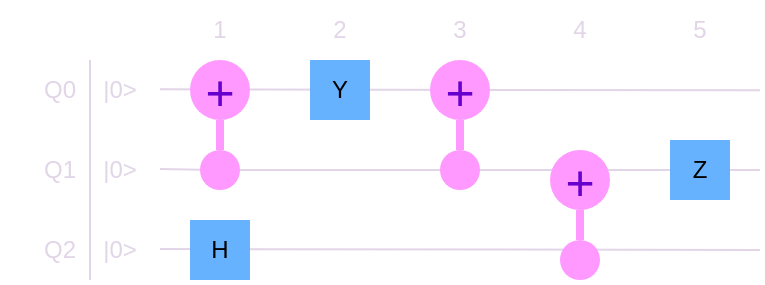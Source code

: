 <mxfile version="21.3.7" type="github">
  <diagram name="第 1 页" id="Vmxaj13QE8DyC58QNTcc">
    <mxGraphModel dx="545" dy="386" grid="1" gridSize="10" guides="1" tooltips="1" connect="1" arrows="1" fold="1" page="1" pageScale="1" pageWidth="827" pageHeight="1169" math="0" shadow="0">
      <root>
        <mxCell id="0" />
        <mxCell id="1" parent="0" />
        <mxCell id="TxSVMWOEbWzB03LnQjsV-37" value="" style="endArrow=none;html=1;rounded=0;exitX=1;exitY=0.5;exitDx=0;exitDy=0;strokeColor=#E1D5E7;fontColor=#808080;" edge="1" parent="1">
          <mxGeometry width="50" height="50" relative="1" as="geometry">
            <mxPoint x="200" y="194.66" as="sourcePoint" />
            <mxPoint x="500" y="195.16" as="targetPoint" />
          </mxGeometry>
        </mxCell>
        <mxCell id="TxSVMWOEbWzB03LnQjsV-1" value="Q0" style="text;html=1;strokeColor=none;fillColor=none;align=center;verticalAlign=middle;whiteSpace=wrap;rounded=0;fontColor=#E1D5E7;" vertex="1" parent="1">
          <mxGeometry x="120" y="180" width="60" height="30" as="geometry" />
        </mxCell>
        <mxCell id="TxSVMWOEbWzB03LnQjsV-2" value="Q1" style="text;html=1;strokeColor=none;fillColor=none;align=center;verticalAlign=middle;whiteSpace=wrap;rounded=0;fontColor=#E1D5E7;" vertex="1" parent="1">
          <mxGeometry x="120" y="220" width="60" height="30" as="geometry" />
        </mxCell>
        <mxCell id="TxSVMWOEbWzB03LnQjsV-3" value="Q2" style="text;html=1;strokeColor=none;fillColor=none;align=center;verticalAlign=middle;whiteSpace=wrap;rounded=0;fontColor=#E1D5E7;" vertex="1" parent="1">
          <mxGeometry x="120" y="260" width="60" height="30" as="geometry" />
        </mxCell>
        <mxCell id="TxSVMWOEbWzB03LnQjsV-5" value="" style="endArrow=none;html=1;rounded=0;exitX=1;exitY=0.5;exitDx=0;exitDy=0;strokeColor=#E1D5E7;fontColor=#808080;" edge="1" parent="1" source="TxSVMWOEbWzB03LnQjsV-25">
          <mxGeometry width="50" height="50" relative="1" as="geometry">
            <mxPoint x="200" y="234.5" as="sourcePoint" />
            <mxPoint x="500" y="235" as="targetPoint" />
          </mxGeometry>
        </mxCell>
        <mxCell id="TxSVMWOEbWzB03LnQjsV-6" value="" style="endArrow=none;html=1;rounded=0;exitX=1;exitY=0.5;exitDx=0;exitDy=0;strokeColor=#E1D5E7;fontColor=#808080;" edge="1" parent="1">
          <mxGeometry width="50" height="50" relative="1" as="geometry">
            <mxPoint x="200" y="274.5" as="sourcePoint" />
            <mxPoint x="500" y="275" as="targetPoint" />
          </mxGeometry>
        </mxCell>
        <mxCell id="TxSVMWOEbWzB03LnQjsV-7" value="" style="endArrow=none;html=1;rounded=0;entryX=0.75;entryY=0;entryDx=0;entryDy=0;exitX=0.75;exitY=1;exitDx=0;exitDy=0;strokeColor=#E1D5E7;fontColor=#E1D5E7;" edge="1" parent="1" source="TxSVMWOEbWzB03LnQjsV-3" target="TxSVMWOEbWzB03LnQjsV-1">
          <mxGeometry width="50" height="50" relative="1" as="geometry">
            <mxPoint x="370" y="370" as="sourcePoint" />
            <mxPoint x="420" y="320" as="targetPoint" />
          </mxGeometry>
        </mxCell>
        <mxCell id="TxSVMWOEbWzB03LnQjsV-8" value="&lt;font&gt;|0&amp;gt;&lt;/font&gt;" style="text;html=1;strokeColor=none;fillColor=none;align=center;verticalAlign=middle;whiteSpace=wrap;rounded=0;fontColor=#E1D5E7;" vertex="1" parent="1">
          <mxGeometry x="150" y="180" width="60" height="30" as="geometry" />
        </mxCell>
        <mxCell id="TxSVMWOEbWzB03LnQjsV-9" value="&lt;font&gt;|0&amp;gt;&lt;/font&gt;" style="text;html=1;strokeColor=none;fillColor=none;align=center;verticalAlign=middle;whiteSpace=wrap;rounded=0;fontColor=#E1D5E7;" vertex="1" parent="1">
          <mxGeometry x="150" y="220" width="60" height="30" as="geometry" />
        </mxCell>
        <mxCell id="TxSVMWOEbWzB03LnQjsV-10" value="&lt;font&gt;|0&amp;gt;&lt;/font&gt;" style="text;html=1;strokeColor=none;fillColor=none;align=center;verticalAlign=middle;whiteSpace=wrap;rounded=0;fontColor=#E1D5E7;" vertex="1" parent="1">
          <mxGeometry x="150" y="260" width="60" height="30" as="geometry" />
        </mxCell>
        <mxCell id="TxSVMWOEbWzB03LnQjsV-11" value="&lt;font&gt;1&lt;/font&gt;" style="text;html=1;strokeColor=none;fillColor=none;align=center;verticalAlign=middle;whiteSpace=wrap;rounded=0;fontColor=#E1D5E7;" vertex="1" parent="1">
          <mxGeometry x="200" y="150" width="60" height="30" as="geometry" />
        </mxCell>
        <mxCell id="TxSVMWOEbWzB03LnQjsV-12" value="&lt;font&gt;2&lt;/font&gt;" style="text;html=1;strokeColor=none;fillColor=none;align=center;verticalAlign=middle;whiteSpace=wrap;rounded=0;fontColor=#E1D5E7;" vertex="1" parent="1">
          <mxGeometry x="260" y="150" width="60" height="30" as="geometry" />
        </mxCell>
        <mxCell id="TxSVMWOEbWzB03LnQjsV-13" value="&lt;font&gt;3&lt;/font&gt;" style="text;html=1;strokeColor=none;fillColor=none;align=center;verticalAlign=middle;whiteSpace=wrap;rounded=0;fontColor=#E1D5E7;" vertex="1" parent="1">
          <mxGeometry x="320" y="150" width="60" height="30" as="geometry" />
        </mxCell>
        <mxCell id="TxSVMWOEbWzB03LnQjsV-14" value="&lt;font&gt;4&lt;/font&gt;" style="text;html=1;strokeColor=none;fillColor=none;align=center;verticalAlign=middle;whiteSpace=wrap;rounded=0;fontColor=#E1D5E7;" vertex="1" parent="1">
          <mxGeometry x="380" y="150" width="60" height="30" as="geometry" />
        </mxCell>
        <mxCell id="TxSVMWOEbWzB03LnQjsV-15" value="&lt;font&gt;5&lt;/font&gt;" style="text;html=1;strokeColor=none;fillColor=none;align=center;verticalAlign=middle;whiteSpace=wrap;rounded=0;fontColor=#E1D5E7;" vertex="1" parent="1">
          <mxGeometry x="440" y="150" width="60" height="30" as="geometry" />
        </mxCell>
        <mxCell id="TxSVMWOEbWzB03LnQjsV-19" style="edgeStyle=orthogonalEdgeStyle;rounded=0;orthogonalLoop=1;jettySize=auto;html=1;exitX=0.5;exitY=1;exitDx=0;exitDy=0;entryX=0.5;entryY=0;entryDx=0;entryDy=0;endArrow=none;endFill=0;strokeColor=#FF99FF;strokeWidth=4;" edge="1" parent="1" source="TxSVMWOEbWzB03LnQjsV-16" target="TxSVMWOEbWzB03LnQjsV-18">
          <mxGeometry relative="1" as="geometry" />
        </mxCell>
        <mxCell id="TxSVMWOEbWzB03LnQjsV-16" value="&lt;font color=&quot;#6600cc&quot; style=&quot;font-size: 25px;&quot;&gt;+&lt;/font&gt;" style="ellipse;whiteSpace=wrap;html=1;aspect=fixed;strokeColor=none;fillColor=#FF99FF;" vertex="1" parent="1">
          <mxGeometry x="215" y="180" width="30" height="30" as="geometry" />
        </mxCell>
        <mxCell id="TxSVMWOEbWzB03LnQjsV-20" value="" style="endArrow=none;html=1;rounded=0;exitX=1;exitY=0.5;exitDx=0;exitDy=0;strokeColor=#E1D5E7;fontColor=#808080;" edge="1" parent="1" target="TxSVMWOEbWzB03LnQjsV-18">
          <mxGeometry width="50" height="50" relative="1" as="geometry">
            <mxPoint x="200" y="234.5" as="sourcePoint" />
            <mxPoint x="500" y="235" as="targetPoint" />
          </mxGeometry>
        </mxCell>
        <mxCell id="TxSVMWOEbWzB03LnQjsV-18" value="" style="ellipse;whiteSpace=wrap;html=1;aspect=fixed;fillColor=#FF99FF;strokeColor=none;" vertex="1" parent="1">
          <mxGeometry x="220" y="225" width="20" height="20" as="geometry" />
        </mxCell>
        <mxCell id="TxSVMWOEbWzB03LnQjsV-22" value="H" style="whiteSpace=wrap;html=1;aspect=fixed;strokeColor=none;fillColor=#66B2FF;" vertex="1" parent="1">
          <mxGeometry x="215" y="260" width="30" height="30" as="geometry" />
        </mxCell>
        <mxCell id="TxSVMWOEbWzB03LnQjsV-23" value="Y" style="whiteSpace=wrap;html=1;aspect=fixed;strokeColor=none;fillColor=#66B2FF;" vertex="1" parent="1">
          <mxGeometry x="275" y="180" width="30" height="30" as="geometry" />
        </mxCell>
        <mxCell id="TxSVMWOEbWzB03LnQjsV-26" value="" style="endArrow=none;html=1;rounded=0;exitX=1;exitY=0.5;exitDx=0;exitDy=0;strokeColor=#E1D5E7;fontColor=#808080;" edge="1" parent="1" source="TxSVMWOEbWzB03LnQjsV-18" target="TxSVMWOEbWzB03LnQjsV-25">
          <mxGeometry width="50" height="50" relative="1" as="geometry">
            <mxPoint x="240" y="235" as="sourcePoint" />
            <mxPoint x="500" y="235" as="targetPoint" />
          </mxGeometry>
        </mxCell>
        <mxCell id="TxSVMWOEbWzB03LnQjsV-25" value="Z" style="whiteSpace=wrap;html=1;aspect=fixed;strokeColor=none;fillColor=#66B2FF;" vertex="1" parent="1">
          <mxGeometry x="455" y="220" width="30" height="30" as="geometry" />
        </mxCell>
        <mxCell id="TxSVMWOEbWzB03LnQjsV-27" style="edgeStyle=orthogonalEdgeStyle;rounded=0;orthogonalLoop=1;jettySize=auto;html=1;exitX=0.5;exitY=1;exitDx=0;exitDy=0;entryX=0.5;entryY=0;entryDx=0;entryDy=0;endArrow=none;endFill=0;strokeColor=#FF99FF;strokeWidth=4;" edge="1" parent="1" source="TxSVMWOEbWzB03LnQjsV-28" target="TxSVMWOEbWzB03LnQjsV-29">
          <mxGeometry relative="1" as="geometry" />
        </mxCell>
        <mxCell id="TxSVMWOEbWzB03LnQjsV-28" value="&lt;font color=&quot;#6600cc&quot; style=&quot;font-size: 25px;&quot;&gt;+&lt;/font&gt;" style="ellipse;whiteSpace=wrap;html=1;aspect=fixed;strokeColor=none;fillColor=#FF99FF;" vertex="1" parent="1">
          <mxGeometry x="335" y="180" width="30" height="30" as="geometry" />
        </mxCell>
        <mxCell id="TxSVMWOEbWzB03LnQjsV-29" value="" style="ellipse;whiteSpace=wrap;html=1;aspect=fixed;fillColor=#FF99FF;strokeColor=none;" vertex="1" parent="1">
          <mxGeometry x="340" y="225" width="20" height="20" as="geometry" />
        </mxCell>
        <mxCell id="TxSVMWOEbWzB03LnQjsV-30" style="edgeStyle=orthogonalEdgeStyle;rounded=0;orthogonalLoop=1;jettySize=auto;html=1;exitX=0.5;exitY=1;exitDx=0;exitDy=0;entryX=0.5;entryY=0;entryDx=0;entryDy=0;endArrow=none;endFill=0;strokeColor=#FF99FF;strokeWidth=4;" edge="1" parent="1" source="TxSVMWOEbWzB03LnQjsV-31" target="TxSVMWOEbWzB03LnQjsV-32">
          <mxGeometry relative="1" as="geometry" />
        </mxCell>
        <mxCell id="TxSVMWOEbWzB03LnQjsV-31" value="&lt;font color=&quot;#6600cc&quot; style=&quot;font-size: 25px;&quot;&gt;+&lt;/font&gt;" style="ellipse;whiteSpace=wrap;html=1;aspect=fixed;strokeColor=none;fillColor=#FF99FF;" vertex="1" parent="1">
          <mxGeometry x="395" y="225" width="30" height="30" as="geometry" />
        </mxCell>
        <mxCell id="TxSVMWOEbWzB03LnQjsV-32" value="" style="ellipse;whiteSpace=wrap;html=1;aspect=fixed;fillColor=#FF99FF;strokeColor=none;" vertex="1" parent="1">
          <mxGeometry x="400" y="270" width="20" height="20" as="geometry" />
        </mxCell>
      </root>
    </mxGraphModel>
  </diagram>
</mxfile>
